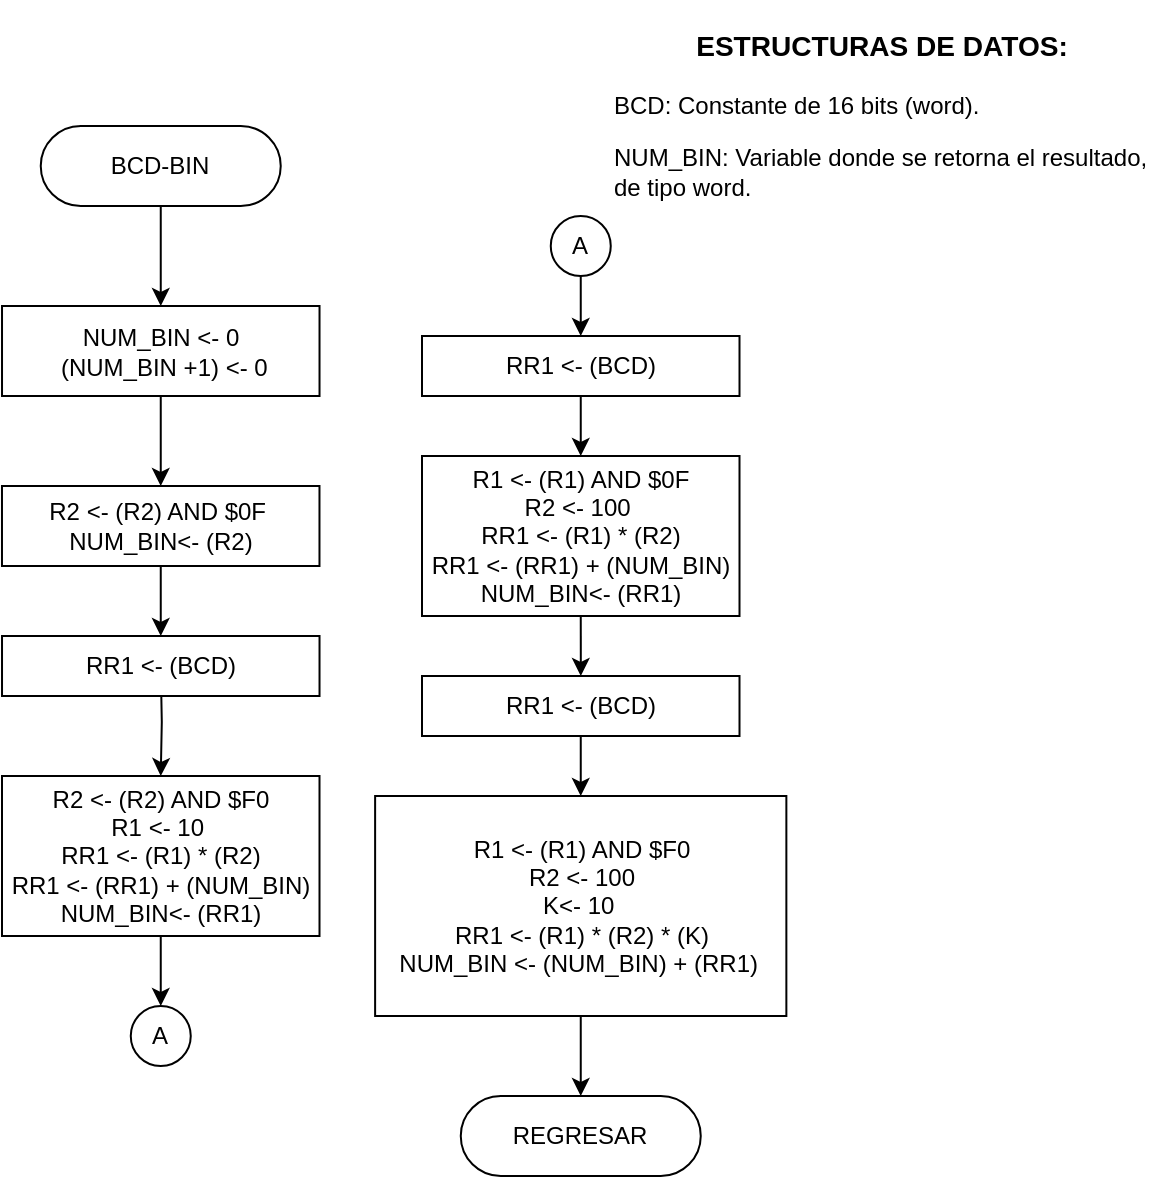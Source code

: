 <mxfile version="13.1.3" type="device"><diagram id="OE71F91uqmyHeHCGm0jq" name="Page-1"><mxGraphModel dx="1278" dy="531" grid="1" gridSize="10" guides="1" tooltips="1" connect="1" arrows="1" fold="1" page="1" pageScale="1" pageWidth="827" pageHeight="1169" math="0" shadow="0"><root><mxCell id="0"/><mxCell id="1" parent="0"/><mxCell id="ScJ5B0TkJVILaIbRresl-4" style="edgeStyle=orthogonalEdgeStyle;rounded=0;orthogonalLoop=1;jettySize=auto;html=1;exitX=0.5;exitY=1;exitDx=0;exitDy=0;entryX=0.5;entryY=0;entryDx=0;entryDy=0;" parent="1" source="ScJ5B0TkJVILaIbRresl-1" target="ScJ5B0TkJVILaIbRresl-3" edge="1"><mxGeometry relative="1" as="geometry"/></mxCell><mxCell id="ScJ5B0TkJVILaIbRresl-1" value="BCD-BIN" style="rounded=1;whiteSpace=wrap;html=1;fontSize=12;glass=0;strokeWidth=1;shadow=0;arcSize=50;" parent="1" vertex="1"><mxGeometry x="89.37" y="115" width="120" height="40" as="geometry"/></mxCell><mxCell id="ScJ5B0TkJVILaIbRresl-2" value="&lt;h3 style=&quot;text-align: center&quot;&gt;ESTRUCTURAS DE DATOS:&lt;/h3&gt;&lt;p&gt;BCD: Constante de 16 bits (word).&lt;/p&gt;&lt;p&gt;&lt;span&gt;NUM_BIN: Variable donde se retorna el resultado, de tipo word.&amp;nbsp;&lt;/span&gt;&lt;br&gt;&lt;/p&gt;&lt;p&gt;&lt;br&gt;&lt;/p&gt;&lt;p&gt;&lt;br&gt;&lt;/p&gt;" style="text;html=1;strokeColor=none;fillColor=none;align=left;verticalAlign=middle;whiteSpace=wrap;rounded=0;" parent="1" vertex="1"><mxGeometry x="374.38" y="65" width="270" height="140" as="geometry"/></mxCell><mxCell id="ScJ5B0TkJVILaIbRresl-20" style="edgeStyle=orthogonalEdgeStyle;rounded=0;orthogonalLoop=1;jettySize=auto;html=1;exitX=0.5;exitY=1;exitDx=0;exitDy=0;entryX=0.5;entryY=0;entryDx=0;entryDy=0;" parent="1" source="ScJ5B0TkJVILaIbRresl-3" target="ScJ5B0TkJVILaIbRresl-7" edge="1"><mxGeometry relative="1" as="geometry"/></mxCell><mxCell id="ScJ5B0TkJVILaIbRresl-3" value="NUM_BIN &amp;lt;- 0&lt;br&gt;&amp;nbsp;(NUM_BIN +1) &amp;lt;- 0" style="rounded=0;whiteSpace=wrap;html=1;" parent="1" vertex="1"><mxGeometry x="70.01" y="205" width="158.75" height="45" as="geometry"/></mxCell><mxCell id="ScJ5B0TkJVILaIbRresl-17" style="edgeStyle=orthogonalEdgeStyle;rounded=0;orthogonalLoop=1;jettySize=auto;html=1;exitX=0.5;exitY=1;exitDx=0;exitDy=0;entryX=0.5;entryY=0;entryDx=0;entryDy=0;" parent="1" source="ScJ5B0TkJVILaIbRresl-7" target="ScJ5B0TkJVILaIbRresl-22" edge="1"><mxGeometry relative="1" as="geometry"><mxPoint x="149.375" y="355" as="targetPoint"/></mxGeometry></mxCell><mxCell id="ScJ5B0TkJVILaIbRresl-7" value="R2 &amp;lt;- (R2) AND $0F&amp;nbsp;&lt;br&gt;NUM_BIN&amp;lt;- (R2)" style="rounded=0;whiteSpace=wrap;html=1;" parent="1" vertex="1"><mxGeometry x="69.99" y="295" width="158.75" height="40" as="geometry"/></mxCell><mxCell id="ScJ5B0TkJVILaIbRresl-21" style="edgeStyle=orthogonalEdgeStyle;rounded=0;orthogonalLoop=1;jettySize=auto;html=1;exitX=0.5;exitY=1;exitDx=0;exitDy=0;entryX=0.5;entryY=0;entryDx=0;entryDy=0;" parent="1" target="ScJ5B0TkJVILaIbRresl-19" edge="1"><mxGeometry relative="1" as="geometry"><mxPoint x="149.375" y="385" as="sourcePoint"/></mxGeometry></mxCell><mxCell id="ScJ5B0TkJVILaIbRresl-36" style="edgeStyle=orthogonalEdgeStyle;rounded=0;orthogonalLoop=1;jettySize=auto;html=1;exitX=0.5;exitY=1;exitDx=0;exitDy=0;entryX=0.5;entryY=0;entryDx=0;entryDy=0;" parent="1" source="ScJ5B0TkJVILaIbRresl-19" target="ScJ5B0TkJVILaIbRresl-35" edge="1"><mxGeometry relative="1" as="geometry"/></mxCell><mxCell id="ScJ5B0TkJVILaIbRresl-19" value="R2 &amp;lt;- (R2) AND $F0&lt;br&gt;R1 &amp;lt;- 10&amp;nbsp;&lt;br&gt;RR1 &amp;lt;- (R1) * (R2)&lt;br&gt;RR1 &amp;lt;- (RR1) + (NUM_BIN)&lt;br&gt;NUM_BIN&amp;lt;- (RR1)" style="rounded=0;whiteSpace=wrap;html=1;" parent="1" vertex="1"><mxGeometry x="70" y="440" width="158.75" height="80" as="geometry"/></mxCell><mxCell id="ScJ5B0TkJVILaIbRresl-22" value="&lt;span&gt;RR1 &amp;lt;- (BCD)&lt;/span&gt;" style="rounded=0;whiteSpace=wrap;html=1;" parent="1" vertex="1"><mxGeometry x="70.01" y="370" width="158.75" height="30" as="geometry"/></mxCell><mxCell id="ScJ5B0TkJVILaIbRresl-28" style="edgeStyle=orthogonalEdgeStyle;rounded=0;orthogonalLoop=1;jettySize=auto;html=1;exitX=0.5;exitY=1;exitDx=0;exitDy=0;entryX=0.5;entryY=0;entryDx=0;entryDy=0;" parent="1" source="ScJ5B0TkJVILaIbRresl-25" target="ScJ5B0TkJVILaIbRresl-27" edge="1"><mxGeometry relative="1" as="geometry"/></mxCell><mxCell id="ScJ5B0TkJVILaIbRresl-25" value="&lt;span&gt;RR1 &amp;lt;- (BCD)&lt;/span&gt;" style="rounded=0;whiteSpace=wrap;html=1;" parent="1" vertex="1"><mxGeometry x="280" y="220" width="158.75" height="30" as="geometry"/></mxCell><mxCell id="ScJ5B0TkJVILaIbRresl-32" style="edgeStyle=orthogonalEdgeStyle;rounded=0;orthogonalLoop=1;jettySize=auto;html=1;exitX=0.5;exitY=1;exitDx=0;exitDy=0;" parent="1" source="ScJ5B0TkJVILaIbRresl-27" target="ScJ5B0TkJVILaIbRresl-30" edge="1"><mxGeometry relative="1" as="geometry"/></mxCell><mxCell id="ScJ5B0TkJVILaIbRresl-27" value="R1 &amp;lt;- (R1) AND $0F&lt;br&gt;R2 &amp;lt;- 100&amp;nbsp;&lt;br&gt;RR1 &amp;lt;- (R1) * (R2)&lt;br&gt;RR1 &amp;lt;- (RR1) + (NUM_BIN)&lt;br&gt;NUM_BIN&amp;lt;- (RR1)" style="rounded=0;whiteSpace=wrap;html=1;" parent="1" vertex="1"><mxGeometry x="280" y="280" width="158.75" height="80" as="geometry"/></mxCell><mxCell id="ScJ5B0TkJVILaIbRresl-29" style="edgeStyle=orthogonalEdgeStyle;rounded=0;orthogonalLoop=1;jettySize=auto;html=1;exitX=0.5;exitY=1;exitDx=0;exitDy=0;entryX=0.5;entryY=0;entryDx=0;entryDy=0;" parent="1" source="ScJ5B0TkJVILaIbRresl-30" target="ScJ5B0TkJVILaIbRresl-31" edge="1"><mxGeometry relative="1" as="geometry"/></mxCell><mxCell id="ScJ5B0TkJVILaIbRresl-30" value="&lt;span&gt;RR1 &amp;lt;- (BCD)&lt;/span&gt;" style="rounded=0;whiteSpace=wrap;html=1;" parent="1" vertex="1"><mxGeometry x="280" y="390" width="158.75" height="30" as="geometry"/></mxCell><mxCell id="ScJ5B0TkJVILaIbRresl-34" style="edgeStyle=orthogonalEdgeStyle;rounded=0;orthogonalLoop=1;jettySize=auto;html=1;exitX=0.5;exitY=1;exitDx=0;exitDy=0;entryX=0.5;entryY=0;entryDx=0;entryDy=0;" parent="1" source="ScJ5B0TkJVILaIbRresl-31" target="ScJ5B0TkJVILaIbRresl-33" edge="1"><mxGeometry relative="1" as="geometry"/></mxCell><mxCell id="ScJ5B0TkJVILaIbRresl-31" value="R1 &amp;lt;- (R1) AND $F0&lt;br&gt;R2 &amp;lt;- 100&lt;br&gt;K&amp;lt;- 10&amp;nbsp;&lt;br&gt;RR1 &amp;lt;- (R1) * (R2) * (K)&lt;br&gt;NUM_BIN &amp;lt;- (NUM_BIN) + (RR1)&amp;nbsp;" style="rounded=0;whiteSpace=wrap;html=1;" parent="1" vertex="1"><mxGeometry x="256.56" y="450" width="205.62" height="110" as="geometry"/></mxCell><mxCell id="ScJ5B0TkJVILaIbRresl-33" value="REGRESAR" style="rounded=1;whiteSpace=wrap;html=1;fontSize=12;glass=0;strokeWidth=1;shadow=0;arcSize=50;" parent="1" vertex="1"><mxGeometry x="299.38" y="600" width="120" height="40" as="geometry"/></mxCell><mxCell id="ScJ5B0TkJVILaIbRresl-35" value="A" style="ellipse;whiteSpace=wrap;html=1;aspect=fixed;" parent="1" vertex="1"><mxGeometry x="134.38" y="555" width="30" height="30" as="geometry"/></mxCell><mxCell id="ScJ5B0TkJVILaIbRresl-40" style="edgeStyle=orthogonalEdgeStyle;rounded=0;orthogonalLoop=1;jettySize=auto;html=1;exitX=0.5;exitY=1;exitDx=0;exitDy=0;entryX=0.5;entryY=0;entryDx=0;entryDy=0;" parent="1" source="ScJ5B0TkJVILaIbRresl-37" target="ScJ5B0TkJVILaIbRresl-25" edge="1"><mxGeometry relative="1" as="geometry"/></mxCell><mxCell id="ScJ5B0TkJVILaIbRresl-37" value="A" style="ellipse;whiteSpace=wrap;html=1;aspect=fixed;" parent="1" vertex="1"><mxGeometry x="344.38" y="160" width="30" height="30" as="geometry"/></mxCell></root></mxGraphModel></diagram></mxfile>